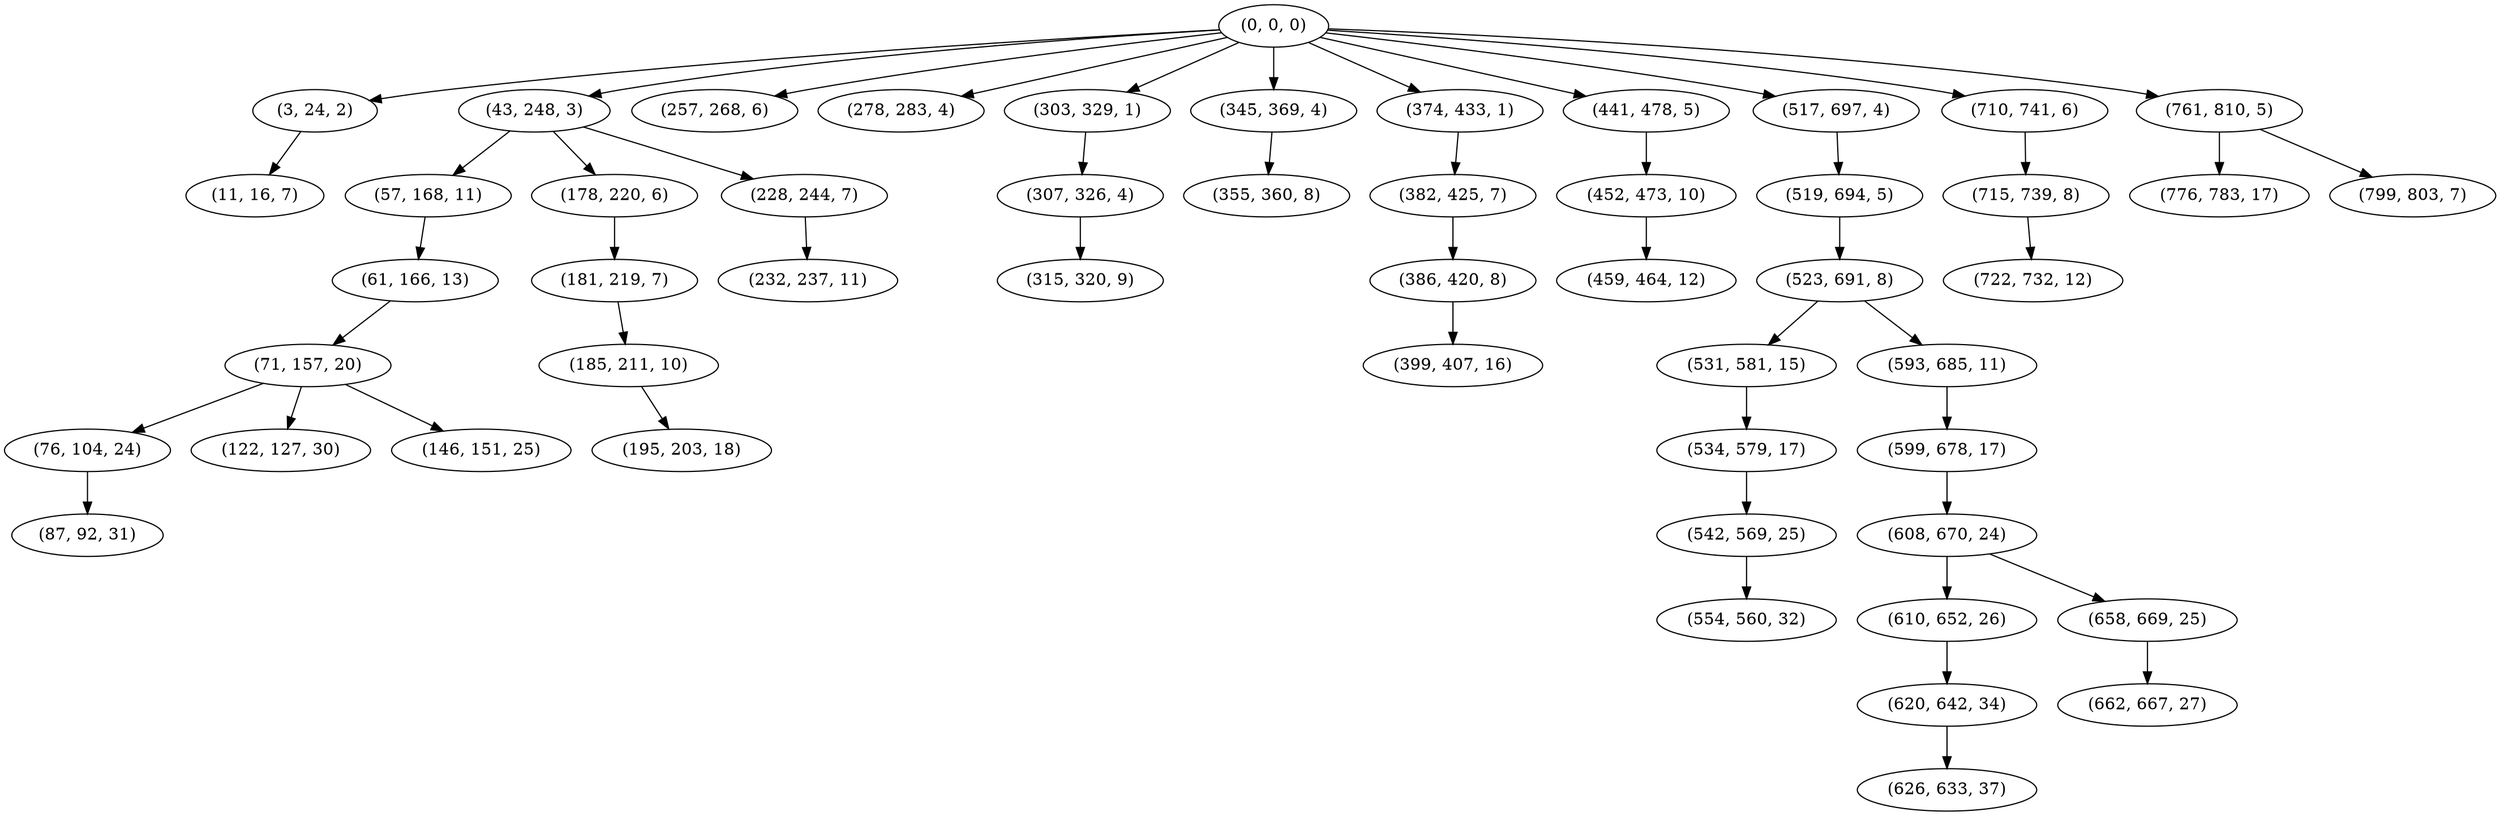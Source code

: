 digraph tree {
    "(0, 0, 0)";
    "(3, 24, 2)";
    "(11, 16, 7)";
    "(43, 248, 3)";
    "(57, 168, 11)";
    "(61, 166, 13)";
    "(71, 157, 20)";
    "(76, 104, 24)";
    "(87, 92, 31)";
    "(122, 127, 30)";
    "(146, 151, 25)";
    "(178, 220, 6)";
    "(181, 219, 7)";
    "(185, 211, 10)";
    "(195, 203, 18)";
    "(228, 244, 7)";
    "(232, 237, 11)";
    "(257, 268, 6)";
    "(278, 283, 4)";
    "(303, 329, 1)";
    "(307, 326, 4)";
    "(315, 320, 9)";
    "(345, 369, 4)";
    "(355, 360, 8)";
    "(374, 433, 1)";
    "(382, 425, 7)";
    "(386, 420, 8)";
    "(399, 407, 16)";
    "(441, 478, 5)";
    "(452, 473, 10)";
    "(459, 464, 12)";
    "(517, 697, 4)";
    "(519, 694, 5)";
    "(523, 691, 8)";
    "(531, 581, 15)";
    "(534, 579, 17)";
    "(542, 569, 25)";
    "(554, 560, 32)";
    "(593, 685, 11)";
    "(599, 678, 17)";
    "(608, 670, 24)";
    "(610, 652, 26)";
    "(620, 642, 34)";
    "(626, 633, 37)";
    "(658, 669, 25)";
    "(662, 667, 27)";
    "(710, 741, 6)";
    "(715, 739, 8)";
    "(722, 732, 12)";
    "(761, 810, 5)";
    "(776, 783, 17)";
    "(799, 803, 7)";
    "(0, 0, 0)" -> "(3, 24, 2)";
    "(0, 0, 0)" -> "(43, 248, 3)";
    "(0, 0, 0)" -> "(257, 268, 6)";
    "(0, 0, 0)" -> "(278, 283, 4)";
    "(0, 0, 0)" -> "(303, 329, 1)";
    "(0, 0, 0)" -> "(345, 369, 4)";
    "(0, 0, 0)" -> "(374, 433, 1)";
    "(0, 0, 0)" -> "(441, 478, 5)";
    "(0, 0, 0)" -> "(517, 697, 4)";
    "(0, 0, 0)" -> "(710, 741, 6)";
    "(0, 0, 0)" -> "(761, 810, 5)";
    "(3, 24, 2)" -> "(11, 16, 7)";
    "(43, 248, 3)" -> "(57, 168, 11)";
    "(43, 248, 3)" -> "(178, 220, 6)";
    "(43, 248, 3)" -> "(228, 244, 7)";
    "(57, 168, 11)" -> "(61, 166, 13)";
    "(61, 166, 13)" -> "(71, 157, 20)";
    "(71, 157, 20)" -> "(76, 104, 24)";
    "(71, 157, 20)" -> "(122, 127, 30)";
    "(71, 157, 20)" -> "(146, 151, 25)";
    "(76, 104, 24)" -> "(87, 92, 31)";
    "(178, 220, 6)" -> "(181, 219, 7)";
    "(181, 219, 7)" -> "(185, 211, 10)";
    "(185, 211, 10)" -> "(195, 203, 18)";
    "(228, 244, 7)" -> "(232, 237, 11)";
    "(303, 329, 1)" -> "(307, 326, 4)";
    "(307, 326, 4)" -> "(315, 320, 9)";
    "(345, 369, 4)" -> "(355, 360, 8)";
    "(374, 433, 1)" -> "(382, 425, 7)";
    "(382, 425, 7)" -> "(386, 420, 8)";
    "(386, 420, 8)" -> "(399, 407, 16)";
    "(441, 478, 5)" -> "(452, 473, 10)";
    "(452, 473, 10)" -> "(459, 464, 12)";
    "(517, 697, 4)" -> "(519, 694, 5)";
    "(519, 694, 5)" -> "(523, 691, 8)";
    "(523, 691, 8)" -> "(531, 581, 15)";
    "(523, 691, 8)" -> "(593, 685, 11)";
    "(531, 581, 15)" -> "(534, 579, 17)";
    "(534, 579, 17)" -> "(542, 569, 25)";
    "(542, 569, 25)" -> "(554, 560, 32)";
    "(593, 685, 11)" -> "(599, 678, 17)";
    "(599, 678, 17)" -> "(608, 670, 24)";
    "(608, 670, 24)" -> "(610, 652, 26)";
    "(608, 670, 24)" -> "(658, 669, 25)";
    "(610, 652, 26)" -> "(620, 642, 34)";
    "(620, 642, 34)" -> "(626, 633, 37)";
    "(658, 669, 25)" -> "(662, 667, 27)";
    "(710, 741, 6)" -> "(715, 739, 8)";
    "(715, 739, 8)" -> "(722, 732, 12)";
    "(761, 810, 5)" -> "(776, 783, 17)";
    "(761, 810, 5)" -> "(799, 803, 7)";
}
